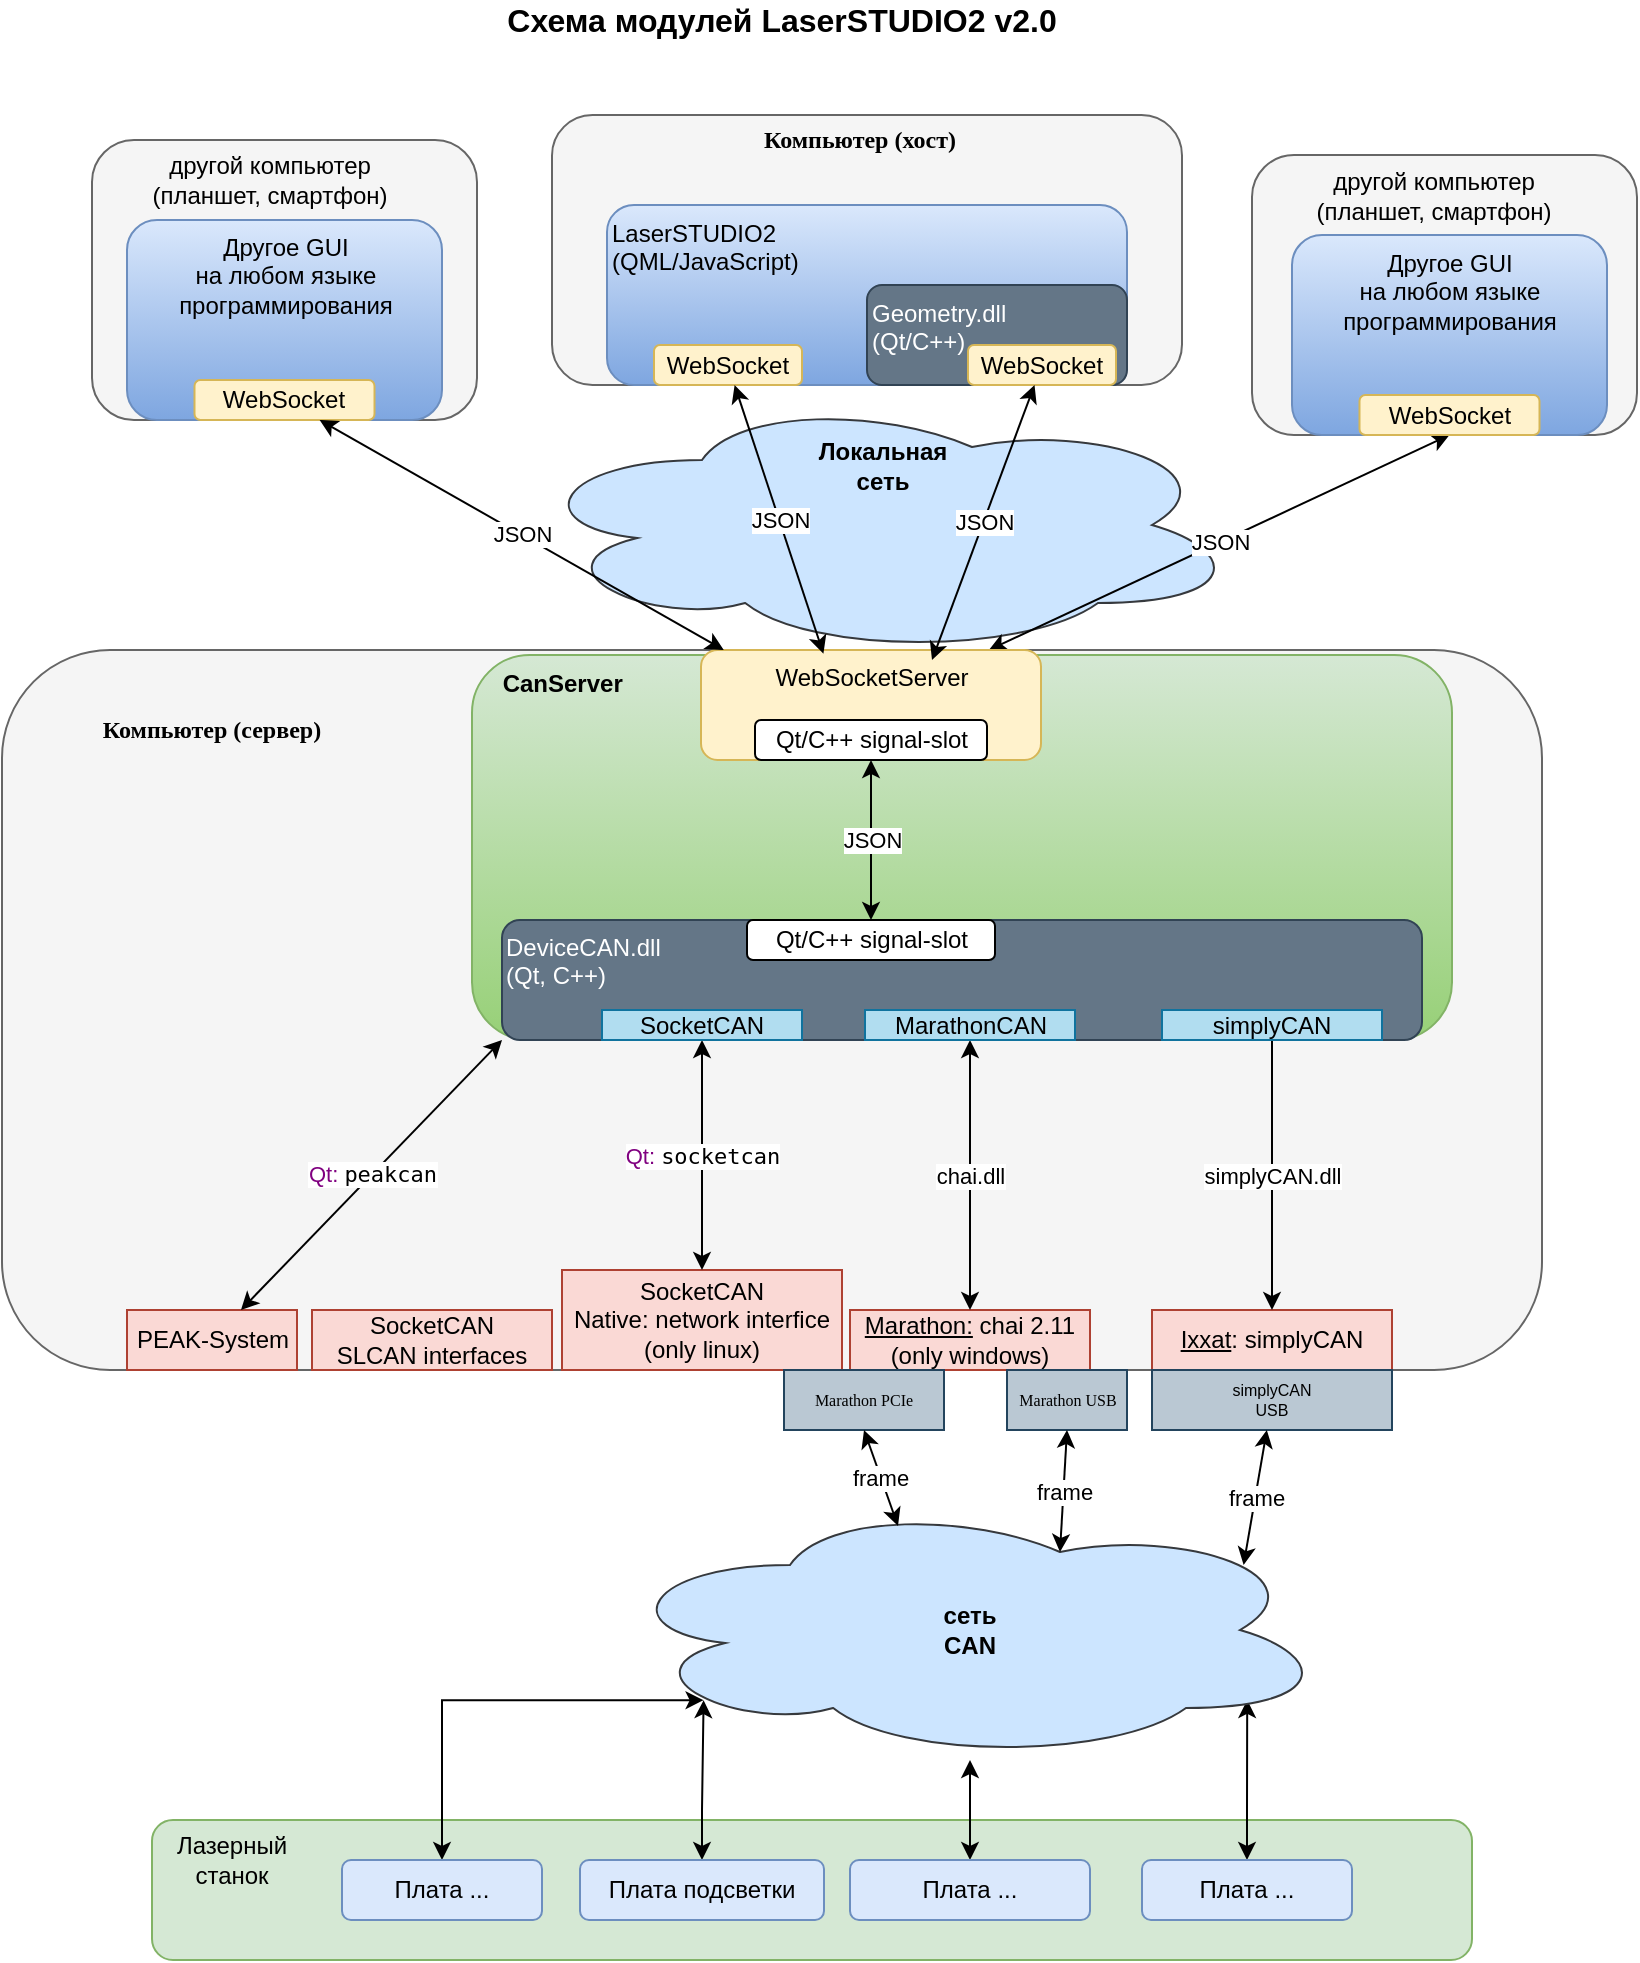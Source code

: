 <mxfile version="15.8.8" type="github">
  <diagram id="FXUG7Rp8BgYKLSqA1spy" name="Page-1">
    <mxGraphModel dx="948" dy="470" grid="1" gridSize="10" guides="1" tooltips="1" connect="1" arrows="1" fold="1" page="1" pageScale="1" pageWidth="850" pageHeight="1100" math="0" shadow="0">
      <root>
        <mxCell id="0" />
        <mxCell id="1" parent="0" />
        <mxCell id="dRSRHBs3QUqfo48hZalt-33" value="" style="rounded=1;whiteSpace=wrap;html=1;fillColor=#f5f5f5;strokeColor=#666666;fontColor=#333333;" parent="1" vertex="1">
          <mxGeometry x="60" y="110" width="192.5" height="140" as="geometry" />
        </mxCell>
        <mxCell id="dRSRHBs3QUqfo48hZalt-19" value="" style="rounded=1;whiteSpace=wrap;html=1;fillColor=#f5f5f5;strokeColor=#666666;fontColor=#333333;" parent="1" vertex="1">
          <mxGeometry x="640" y="117.5" width="192.5" height="140" as="geometry" />
        </mxCell>
        <mxCell id="dRSRHBs3QUqfo48hZalt-9" value="" style="ellipse;shape=cloud;whiteSpace=wrap;html=1;align=center;verticalAlign=top;fillColor=#cce5ff;strokeColor=#36393d;" parent="1" vertex="1">
          <mxGeometry x="275" y="237.5" width="360" height="130" as="geometry" />
        </mxCell>
        <mxCell id="dRSRHBs3QUqfo48hZalt-1" value="" style="rounded=1;whiteSpace=wrap;html=1;fillColor=#f5f5f5;strokeColor=#666666;fontColor=#333333;" parent="1" vertex="1">
          <mxGeometry x="15" y="365" width="770" height="360" as="geometry" />
        </mxCell>
        <mxCell id="GN5iy7HzoKI8bPFCEEdY-2" value="" style="rounded=1;whiteSpace=wrap;html=1;fillColor=#d5e8d4;strokeColor=#82b366;" parent="1" vertex="1">
          <mxGeometry x="90" y="950" width="660" height="70" as="geometry" />
        </mxCell>
        <mxCell id="dRSRHBs3QUqfo48hZalt-16" style="edgeStyle=orthogonalEdgeStyle;rounded=0;orthogonalLoop=1;jettySize=auto;html=1;entryX=0.13;entryY=0.77;entryDx=0;entryDy=0;entryPerimeter=0;startArrow=classic;startFill=1;" parent="1" source="GN5iy7HzoKI8bPFCEEdY-3" target="dRSRHBs3QUqfo48hZalt-13" edge="1">
          <mxGeometry relative="1" as="geometry" />
        </mxCell>
        <mxCell id="GN5iy7HzoKI8bPFCEEdY-3" value="Плата подсветки" style="rounded=1;whiteSpace=wrap;html=1;fillColor=#dae8fc;strokeColor=#6c8ebf;" parent="1" vertex="1">
          <mxGeometry x="304" y="970" width="122" height="30" as="geometry" />
        </mxCell>
        <mxCell id="GN5iy7HzoKI8bPFCEEdY-4" value="Лазерный станок" style="text;html=1;strokeColor=none;fillColor=none;align=center;verticalAlign=middle;whiteSpace=wrap;rounded=0;" parent="1" vertex="1">
          <mxGeometry x="95" y="960" width="70" height="20" as="geometry" />
        </mxCell>
        <mxCell id="dRSRHBs3QUqfo48hZalt-15" style="edgeStyle=orthogonalEdgeStyle;rounded=0;orthogonalLoop=1;jettySize=auto;html=1;entryX=0.13;entryY=0.77;entryDx=0;entryDy=0;entryPerimeter=0;startArrow=classic;startFill=1;" parent="1" source="GN5iy7HzoKI8bPFCEEdY-5" target="dRSRHBs3QUqfo48hZalt-13" edge="1">
          <mxGeometry relative="1" as="geometry">
            <Array as="points">
              <mxPoint x="235" y="890" />
            </Array>
          </mxGeometry>
        </mxCell>
        <mxCell id="GN5iy7HzoKI8bPFCEEdY-5" value="Плата ..." style="rounded=1;whiteSpace=wrap;html=1;fillColor=#dae8fc;strokeColor=#6c8ebf;" parent="1" vertex="1">
          <mxGeometry x="185" y="970" width="100" height="30" as="geometry" />
        </mxCell>
        <mxCell id="dRSRHBs3QUqfo48hZalt-17" style="edgeStyle=orthogonalEdgeStyle;rounded=0;orthogonalLoop=1;jettySize=auto;html=1;startArrow=classic;startFill=1;" parent="1" source="GN5iy7HzoKI8bPFCEEdY-6" target="dRSRHBs3QUqfo48hZalt-13" edge="1">
          <mxGeometry relative="1" as="geometry" />
        </mxCell>
        <mxCell id="GN5iy7HzoKI8bPFCEEdY-6" value="Плата ..." style="rounded=1;whiteSpace=wrap;html=1;fillColor=#dae8fc;strokeColor=#6c8ebf;" parent="1" vertex="1">
          <mxGeometry x="439" y="970" width="120" height="30" as="geometry" />
        </mxCell>
        <mxCell id="dRSRHBs3QUqfo48hZalt-18" style="edgeStyle=orthogonalEdgeStyle;rounded=0;orthogonalLoop=1;jettySize=auto;html=1;entryX=0.885;entryY=0.769;entryDx=0;entryDy=0;entryPerimeter=0;startArrow=classic;startFill=1;" parent="1" source="GN5iy7HzoKI8bPFCEEdY-7" target="dRSRHBs3QUqfo48hZalt-13" edge="1">
          <mxGeometry relative="1" as="geometry" />
        </mxCell>
        <mxCell id="GN5iy7HzoKI8bPFCEEdY-7" value="Плата ..." style="rounded=1;whiteSpace=wrap;html=1;fillColor=#dae8fc;strokeColor=#6c8ebf;" parent="1" vertex="1">
          <mxGeometry x="585" y="970" width="105" height="30" as="geometry" />
        </mxCell>
        <mxCell id="GN5iy7HzoKI8bPFCEEdY-16" value="" style="rounded=1;whiteSpace=wrap;html=1;fillColor=#f5f5f5;strokeColor=#666666;fontColor=#333333;" parent="1" vertex="1">
          <mxGeometry x="290" y="97.5" width="315" height="135" as="geometry" />
        </mxCell>
        <mxCell id="GN5iy7HzoKI8bPFCEEdY-17" value="&lt;font face=&quot;Verdana&quot;&gt;&lt;b&gt;Компьютер (хост)&lt;/b&gt;&lt;/font&gt;" style="text;html=1;strokeColor=none;fillColor=none;align=center;verticalAlign=middle;whiteSpace=wrap;rounded=0;" parent="1" vertex="1">
          <mxGeometry x="364" y="85" width="160" height="50" as="geometry" />
        </mxCell>
        <mxCell id="GN5iy7HzoKI8bPFCEEdY-19" value="&lt;div style=&quot;font-size: 16px&quot;&gt;Схема модулей LaserSTUDIO2 v2.0&lt;/div&gt;" style="text;html=1;strokeColor=none;fillColor=none;align=center;verticalAlign=middle;whiteSpace=wrap;rounded=0;fontStyle=1" parent="1" vertex="1">
          <mxGeometry x="175" y="40" width="460" height="20" as="geometry" />
        </mxCell>
        <mxCell id="GN5iy7HzoKI8bPFCEEdY-21" value="&lt;u&gt;Marathon:&lt;/u&gt; chai 2.11&lt;br&gt;(only windows)" style="rounded=0;whiteSpace=wrap;html=1;fillColor=#fad9d5;strokeColor=#ae4132;" parent="1" vertex="1">
          <mxGeometry x="439" y="695" width="120" height="30" as="geometry" />
        </mxCell>
        <mxCell id="GN5iy7HzoKI8bPFCEEdY-22" value="SocketCAN&lt;br&gt;Native: network interfice&lt;br&gt;(only linux)&lt;br&gt;" style="rounded=0;whiteSpace=wrap;html=1;fillColor=#fad9d5;strokeColor=#ae4132;" parent="1" vertex="1">
          <mxGeometry x="295" y="675" width="140" height="50" as="geometry" />
        </mxCell>
        <mxCell id="GN5iy7HzoKI8bPFCEEdY-24" value="&lt;u&gt;Ixxat&lt;/u&gt;: simplyCAN" style="rounded=0;whiteSpace=wrap;html=1;fillColor=#fad9d5;strokeColor=#ae4132;" parent="1" vertex="1">
          <mxGeometry x="590" y="695" width="120" height="30" as="geometry" />
        </mxCell>
        <mxCell id="GN5iy7HzoKI8bPFCEEdY-26" value="SocketCAN&lt;br&gt;SLCAN interfaces" style="rounded=0;whiteSpace=wrap;html=1;fillColor=#fad9d5;strokeColor=#ae4132;" parent="1" vertex="1">
          <mxGeometry x="170" y="695" width="120" height="30" as="geometry" />
        </mxCell>
        <mxCell id="GN5iy7HzoKI8bPFCEEdY-31" value="&lt;p style=&quot;font-size: 8px&quot;&gt;&lt;font style=&quot;font-size: 8px&quot; face=&quot;Verdana&quot;&gt;Marathon USB&lt;/font&gt;&lt;/p&gt;" style="rounded=0;whiteSpace=wrap;html=1;fillColor=#bac8d3;strokeColor=#23445d;" parent="1" vertex="1">
          <mxGeometry x="517.5" y="725" width="60" height="30" as="geometry" />
        </mxCell>
        <mxCell id="GN5iy7HzoKI8bPFCEEdY-34" value="&lt;p style=&quot;font-size: 8px&quot;&gt;simplyCAN&lt;br&gt;USB&lt;br&gt;&lt;/p&gt;" style="rounded=0;whiteSpace=wrap;html=1;fillColor=#bac8d3;strokeColor=#23445d;" parent="1" vertex="1">
          <mxGeometry x="590" y="725" width="120" height="30" as="geometry" />
        </mxCell>
        <mxCell id="GN5iy7HzoKI8bPFCEEdY-35" value="&lt;p style=&quot;font-size: 8px&quot;&gt;&lt;font style=&quot;font-size: 8px&quot; face=&quot;Verdana&quot;&gt;Marathon PCIe&lt;/font&gt;&lt;/p&gt;" style="rounded=0;whiteSpace=wrap;html=1;fillColor=#bac8d3;strokeColor=#23445d;" parent="1" vertex="1">
          <mxGeometry x="406" y="725" width="80" height="30" as="geometry" />
        </mxCell>
        <mxCell id="dRSRHBs3QUqfo48hZalt-8" value="simplyCAN.dll" style="edgeStyle=orthogonalEdgeStyle;rounded=0;orthogonalLoop=1;jettySize=auto;html=1;" parent="1" source="GN5iy7HzoKI8bPFCEEdY-27" target="GN5iy7HzoKI8bPFCEEdY-24" edge="1">
          <mxGeometry relative="1" as="geometry" />
        </mxCell>
        <mxCell id="GN5iy7HzoKI8bPFCEEdY-39" value="&lt;div&gt;&lt;span style=&quot;color: #800080&quot;&gt;Qt: &lt;/span&gt;&lt;code&gt;socketcan&lt;/code&gt;&lt;/div&gt;" style="endArrow=classic;startArrow=classic;html=1;exitX=0.5;exitY=0;exitDx=0;exitDy=0;" parent="1" source="GN5iy7HzoKI8bPFCEEdY-22" target="dRSRHBs3QUqfo48hZalt-7" edge="1">
          <mxGeometry width="50" height="50" relative="1" as="geometry">
            <mxPoint x="314" y="595" as="sourcePoint" />
            <mxPoint x="364" y="545" as="targetPoint" />
          </mxGeometry>
        </mxCell>
        <mxCell id="GN5iy7HzoKI8bPFCEEdY-40" value="PEAK-System" style="rounded=0;whiteSpace=wrap;html=1;fillColor=#fad9d5;strokeColor=#ae4132;" parent="1" vertex="1">
          <mxGeometry x="77.5" y="695" width="85" height="30" as="geometry" />
        </mxCell>
        <mxCell id="GN5iy7HzoKI8bPFCEEdY-41" value="chai.dll" style="endArrow=classic;startArrow=classic;html=1;" parent="1" source="GN5iy7HzoKI8bPFCEEdY-21" target="GN5iy7HzoKI8bPFCEEdY-25" edge="1">
          <mxGeometry width="50" height="50" relative="1" as="geometry">
            <mxPoint x="524" y="600" as="sourcePoint" />
            <mxPoint x="384" y="585" as="targetPoint" />
          </mxGeometry>
        </mxCell>
        <mxCell id="GN5iy7HzoKI8bPFCEEdY-45" value="&lt;div&gt;&lt;span style=&quot;color: #800080&quot;&gt;Qt: &lt;/span&gt;&lt;code&gt;peakcan&lt;/code&gt;&lt;code&gt;&lt;/code&gt;&lt;/div&gt;" style="endArrow=classic;startArrow=classic;html=1;entryX=0;entryY=1;entryDx=0;entryDy=0;" parent="1" source="GN5iy7HzoKI8bPFCEEdY-40" target="GN5iy7HzoKI8bPFCEEdY-37" edge="1">
          <mxGeometry width="50" height="50" relative="1" as="geometry">
            <mxPoint x="164" y="554.64" as="sourcePoint" />
            <mxPoint x="98.04" y="515" as="targetPoint" />
          </mxGeometry>
        </mxCell>
        <mxCell id="GN5iy7HzoKI8bPFCEEdY-47" value="LaserSTUDIO2&lt;br&gt;(QML/JavaScript)" style="rounded=1;whiteSpace=wrap;html=1;fillColor=#dae8fc;gradientColor=#7ea6e0;strokeColor=#6c8ebf;verticalAlign=top;align=left;" parent="1" vertex="1">
          <mxGeometry x="317.5" y="142.5" width="260" height="90" as="geometry" />
        </mxCell>
        <mxCell id="GN5iy7HzoKI8bPFCEEdY-55" value="Другое GUI &lt;br&gt;на любом языке программирования" style="rounded=1;whiteSpace=wrap;html=1;fillColor=#dae8fc;gradientColor=#7ea6e0;strokeColor=#6c8ebf;verticalAlign=top;" parent="1" vertex="1">
          <mxGeometry x="660" y="157.5" width="157.5" height="100" as="geometry" />
        </mxCell>
        <mxCell id="GN5iy7HzoKI8bPFCEEdY-56" value="WebSocket" style="rounded=1;whiteSpace=wrap;html=1;fillColor=#fff2cc;strokeColor=#d6b656;" parent="1" vertex="1">
          <mxGeometry x="341" y="212.5" width="74" height="20" as="geometry" />
        </mxCell>
        <mxCell id="GN5iy7HzoKI8bPFCEEdY-60" value="&amp;nbsp; &amp;nbsp; CanServer" style="rounded=1;whiteSpace=wrap;html=1;fillColor=#d5e8d4;strokeColor=#82b366;gradientColor=#97d077;align=left;horizontal=1;verticalAlign=top;fontStyle=1" parent="1" vertex="1">
          <mxGeometry x="250" y="367.5" width="490" height="192.5" as="geometry" />
        </mxCell>
        <mxCell id="GN5iy7HzoKI8bPFCEEdY-61" value="JSON" style="endArrow=classic;startArrow=classic;html=1;" parent="1" source="dRSRHBs3QUqfo48hZalt-6" target="GN5iy7HzoKI8bPFCEEdY-58" edge="1">
          <mxGeometry width="50" height="50" relative="1" as="geometry">
            <mxPoint x="419" y="115" as="sourcePoint" />
            <mxPoint x="506.5" y="475" as="targetPoint" />
          </mxGeometry>
        </mxCell>
        <mxCell id="GN5iy7HzoKI8bPFCEEdY-62" value="JSON" style="endArrow=classic;startArrow=classic;html=1;entryX=0.5;entryY=1;entryDx=0;entryDy=0;" parent="1" source="dRSRHBs3QUqfo48hZalt-4" target="GN5iy7HzoKI8bPFCEEdY-55" edge="1">
          <mxGeometry width="50" height="50" relative="1" as="geometry">
            <mxPoint x="700" y="440" as="sourcePoint" />
            <mxPoint x="678.8" y="249.66" as="targetPoint" />
          </mxGeometry>
        </mxCell>
        <mxCell id="dRSRHBs3QUqfo48hZalt-2" value="&lt;font face=&quot;Verdana&quot;&gt;&lt;b&gt;Компьютер (сервер)&lt;/b&gt;&lt;/font&gt;" style="text;html=1;strokeColor=none;fillColor=none;align=center;verticalAlign=middle;whiteSpace=wrap;rounded=0;" parent="1" vertex="1">
          <mxGeometry x="40" y="380" width="160" height="50" as="geometry" />
        </mxCell>
        <mxCell id="dRSRHBs3QUqfo48hZalt-4" value="WebSocketServer" style="rounded=1;whiteSpace=wrap;html=1;fillColor=#fff2cc;strokeColor=#d6b656;align=center;verticalAlign=top;" parent="1" vertex="1">
          <mxGeometry x="364.5" y="365" width="170" height="55" as="geometry" />
        </mxCell>
        <mxCell id="dRSRHBs3QUqfo48hZalt-5" value="WebSocket" style="rounded=1;whiteSpace=wrap;html=1;fillColor=#fff2cc;strokeColor=#d6b656;" parent="1" vertex="1">
          <mxGeometry x="693.75" y="237.5" width="90" height="20" as="geometry" />
        </mxCell>
        <mxCell id="GN5iy7HzoKI8bPFCEEdY-58" value="Qt/С++ signal-slot" style="rounded=1;whiteSpace=wrap;html=1;" parent="1" vertex="1">
          <mxGeometry x="391.5" y="400" width="116" height="20" as="geometry" />
        </mxCell>
        <mxCell id="GN5iy7HzoKI8bPFCEEdY-53" value="JSON" style="endArrow=classic;startArrow=classic;html=1;exitX=0.36;exitY=0.033;exitDx=0;exitDy=0;exitPerimeter=0;" parent="1" source="dRSRHBs3QUqfo48hZalt-4" target="GN5iy7HzoKI8bPFCEEdY-56" edge="1">
          <mxGeometry width="50" height="50" relative="1" as="geometry">
            <mxPoint x="470" y="395" as="sourcePoint" />
            <mxPoint x="270" y="320" as="targetPoint" />
          </mxGeometry>
        </mxCell>
        <mxCell id="dRSRHBs3QUqfo48hZalt-11" value="Локальная сеть" style="text;html=1;strokeColor=none;fillColor=none;align=center;verticalAlign=middle;whiteSpace=wrap;rounded=0;fontStyle=1" parent="1" vertex="1">
          <mxGeometry x="419.5" y="257.5" width="71" height="30" as="geometry" />
        </mxCell>
        <mxCell id="dRSRHBs3QUqfo48hZalt-13" value="сеть&lt;br style=&quot;font-size: 12px;&quot;&gt;CAN" style="ellipse;shape=cloud;whiteSpace=wrap;html=1;align=center;verticalAlign=middle;fillColor=#cce5ff;strokeColor=#36393d;fontStyle=1;fontSize=12;" parent="1" vertex="1">
          <mxGeometry x="319" y="790" width="360" height="130" as="geometry" />
        </mxCell>
        <mxCell id="GN5iy7HzoKI8bPFCEEdY-43" value="frame" style="endArrow=classic;startArrow=classic;html=1;entryX=0.5;entryY=1;entryDx=0;entryDy=0;exitX=0.4;exitY=0.1;exitDx=0;exitDy=0;exitPerimeter=0;" parent="1" source="dRSRHBs3QUqfo48hZalt-13" target="GN5iy7HzoKI8bPFCEEdY-35" edge="1">
          <mxGeometry width="50" height="50" relative="1" as="geometry">
            <mxPoint x="390" y="830" as="sourcePoint" />
            <mxPoint x="390" y="510" as="targetPoint" />
          </mxGeometry>
        </mxCell>
        <mxCell id="GN5iy7HzoKI8bPFCEEdY-44" value="frame" style="endArrow=classic;startArrow=classic;html=1;entryX=0.5;entryY=1;entryDx=0;entryDy=0;exitX=0.625;exitY=0.2;exitDx=0;exitDy=0;exitPerimeter=0;" parent="1" source="dRSRHBs3QUqfo48hZalt-13" target="GN5iy7HzoKI8bPFCEEdY-31" edge="1">
          <mxGeometry width="50" height="50" relative="1" as="geometry">
            <mxPoint x="439.382" y="590.33" as="sourcePoint" />
            <mxPoint x="470" y="500" as="targetPoint" />
          </mxGeometry>
        </mxCell>
        <mxCell id="GN5iy7HzoKI8bPFCEEdY-66" value="frame" style="endArrow=classic;startArrow=classic;html=1;exitX=0.88;exitY=0.25;exitDx=0;exitDy=0;exitPerimeter=0;" parent="1" source="dRSRHBs3QUqfo48hZalt-13" target="GN5iy7HzoKI8bPFCEEdY-34" edge="1">
          <mxGeometry width="50" height="50" relative="1" as="geometry">
            <mxPoint x="455.364" y="680.99" as="sourcePoint" />
            <mxPoint x="700" y="560" as="targetPoint" />
          </mxGeometry>
        </mxCell>
        <mxCell id="dRSRHBs3QUqfo48hZalt-20" value="другой компьютер (планшет, смартфон)" style="text;html=1;strokeColor=none;fillColor=none;align=center;verticalAlign=middle;whiteSpace=wrap;rounded=0;" parent="1" vertex="1">
          <mxGeometry x="651.25" y="112.5" width="160" height="50" as="geometry" />
        </mxCell>
        <mxCell id="dRSRHBs3QUqfo48hZalt-22" value="Geometry.dll&lt;br&gt;(Qt/C++)" style="rounded=1;whiteSpace=wrap;html=1;fillColor=#647687;strokeColor=#314354;verticalAlign=top;align=left;fontColor=#ffffff;" parent="1" vertex="1">
          <mxGeometry x="447.5" y="182.5" width="130" height="50" as="geometry" />
        </mxCell>
        <mxCell id="dRSRHBs3QUqfo48hZalt-23" value="WebSocket" style="rounded=1;whiteSpace=wrap;html=1;fillColor=#fff2cc;strokeColor=#d6b656;" parent="1" vertex="1">
          <mxGeometry x="498" y="212.5" width="74" height="20" as="geometry" />
        </mxCell>
        <mxCell id="dRSRHBs3QUqfo48hZalt-24" value="JSON" style="endArrow=classic;startArrow=classic;html=1;" parent="1" target="dRSRHBs3QUqfo48hZalt-23" edge="1">
          <mxGeometry width="50" height="50" relative="1" as="geometry">
            <mxPoint x="480" y="370" as="sourcePoint" />
            <mxPoint x="337.504" y="240" as="targetPoint" />
          </mxGeometry>
        </mxCell>
        <mxCell id="dRSRHBs3QUqfo48hZalt-30" value="Другое GUI &lt;br&gt;на любом языке программирования" style="rounded=1;whiteSpace=wrap;html=1;fillColor=#dae8fc;gradientColor=#7ea6e0;strokeColor=#6c8ebf;verticalAlign=top;" parent="1" vertex="1">
          <mxGeometry x="77.5" y="150" width="157.5" height="100" as="geometry" />
        </mxCell>
        <mxCell id="dRSRHBs3QUqfo48hZalt-31" value="WebSocket" style="rounded=1;whiteSpace=wrap;html=1;fillColor=#fff2cc;strokeColor=#d6b656;" parent="1" vertex="1">
          <mxGeometry x="111.25" y="230" width="90" height="20" as="geometry" />
        </mxCell>
        <mxCell id="dRSRHBs3QUqfo48hZalt-32" value="другой компьютер (планшет, смартфон)" style="text;html=1;strokeColor=none;fillColor=none;align=center;verticalAlign=middle;whiteSpace=wrap;rounded=0;" parent="1" vertex="1">
          <mxGeometry x="68.75" y="105" width="160" height="50" as="geometry" />
        </mxCell>
        <mxCell id="dRSRHBs3QUqfo48hZalt-34" value="JSON" style="endArrow=classic;startArrow=classic;html=1;exitX=0.067;exitY=0;exitDx=0;exitDy=0;exitPerimeter=0;" parent="1" source="dRSRHBs3QUqfo48hZalt-4" target="dRSRHBs3QUqfo48hZalt-31" edge="1">
          <mxGeometry width="50" height="50" relative="1" as="geometry">
            <mxPoint x="518.883" y="375" as="sourcePoint" />
            <mxPoint x="748.75" y="267.5" as="targetPoint" />
          </mxGeometry>
        </mxCell>
        <mxCell id="GN5iy7HzoKI8bPFCEEdY-37" value="&lt;div&gt;DeviceCAN.dll&lt;/div&gt;&lt;div&gt;(Qt, C++)&lt;/div&gt;" style="rounded=1;whiteSpace=wrap;html=1;fillColor=#647687;strokeColor=#314354;fontColor=#ffffff;verticalAlign=top;align=left;" parent="1" vertex="1">
          <mxGeometry x="265" y="500" width="460" height="60" as="geometry" />
        </mxCell>
        <mxCell id="dRSRHBs3QUqfo48hZalt-6" value="Qt/С++ signal-slot" style="rounded=1;whiteSpace=wrap;html=1;" parent="1" vertex="1">
          <mxGeometry x="387.5" y="500" width="124" height="20" as="geometry" />
        </mxCell>
        <mxCell id="GN5iy7HzoKI8bPFCEEdY-27" value="simplyCAN" style="rounded=0;whiteSpace=wrap;html=1;fillColor=#b1ddf0;strokeColor=#10739e;" parent="1" vertex="1">
          <mxGeometry x="595" y="545" width="110" height="15" as="geometry" />
        </mxCell>
        <mxCell id="GN5iy7HzoKI8bPFCEEdY-25" value="MarathonCAN" style="rounded=0;whiteSpace=wrap;html=1;fillColor=#b1ddf0;strokeColor=#10739e;" parent="1" vertex="1">
          <mxGeometry x="446.5" y="545" width="105" height="15" as="geometry" />
        </mxCell>
        <mxCell id="dRSRHBs3QUqfo48hZalt-7" value="SocketCAN" style="rounded=0;whiteSpace=wrap;html=1;fillColor=#b1ddf0;strokeColor=#10739e;" parent="1" vertex="1">
          <mxGeometry x="315" y="545" width="100" height="15" as="geometry" />
        </mxCell>
      </root>
    </mxGraphModel>
  </diagram>
</mxfile>
